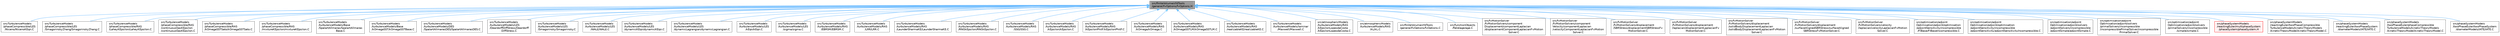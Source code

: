digraph "src/finiteVolume/cfdTools/general/fvOptions/fvOptions.H"
{
 // LATEX_PDF_SIZE
  bgcolor="transparent";
  edge [fontname=Helvetica,fontsize=10,labelfontname=Helvetica,labelfontsize=10];
  node [fontname=Helvetica,fontsize=10,shape=box,height=0.2,width=0.4];
  Node1 [id="Node000001",label="src/finiteVolume/cfdTools\l/general/fvOptions/fvOptions.H",height=0.2,width=0.4,color="gray40", fillcolor="grey60", style="filled", fontcolor="black",tooltip=" "];
  Node1 -> Node2 [id="edge1_Node000001_Node000002",dir="back",color="steelblue1",style="solid",tooltip=" "];
  Node2 [id="Node000002",label="src/TurbulenceModels\l/phaseCompressible/LES\l/Niceno/NicenoKEqn.C",height=0.2,width=0.4,color="grey40", fillcolor="white", style="filled",URL="$NicenoKEqn_8C.html",tooltip=" "];
  Node1 -> Node3 [id="edge2_Node000001_Node000003",dir="back",color="steelblue1",style="solid",tooltip=" "];
  Node3 [id="Node000003",label="src/TurbulenceModels\l/phaseCompressible/LES\l/SmagorinskyZhang/SmagorinskyZhang.C",height=0.2,width=0.4,color="grey40", fillcolor="white", style="filled",URL="$SmagorinskyZhang_8C.html",tooltip=" "];
  Node1 -> Node4 [id="edge3_Node000001_Node000004",dir="back",color="steelblue1",style="solid",tooltip=" "];
  Node4 [id="Node000004",label="src/TurbulenceModels\l/phaseCompressible/RAS\l/LaheyKEpsilon/LaheyKEpsilon.C",height=0.2,width=0.4,color="grey40", fillcolor="white", style="filled",URL="$LaheyKEpsilon_8C.html",tooltip=" "];
  Node1 -> Node5 [id="edge4_Node000001_Node000005",dir="back",color="steelblue1",style="solid",tooltip=" "];
  Node5 [id="Node000005",label="src/TurbulenceModels\l/phaseCompressible/RAS\l/continuousGasKEpsilon\l/continuousGasKEpsilon.C",height=0.2,width=0.4,color="grey40", fillcolor="white", style="filled",URL="$continuousGasKEpsilon_8C.html",tooltip=" "];
  Node1 -> Node6 [id="edge5_Node000001_Node000006",dir="back",color="steelblue1",style="solid",tooltip=" "];
  Node6 [id="Node000006",label="src/TurbulenceModels\l/phaseCompressible/RAS\l/kOmegaSSTSato/kOmegaSSTSato.C",height=0.2,width=0.4,color="grey40", fillcolor="white", style="filled",URL="$kOmegaSSTSato_8C.html",tooltip=" "];
  Node1 -> Node7 [id="edge6_Node000001_Node000007",dir="back",color="steelblue1",style="solid",tooltip=" "];
  Node7 [id="Node000007",label="src/TurbulenceModels\l/phaseCompressible/RAS\l/mixtureKEpsilon/mixtureKEpsilon.C",height=0.2,width=0.4,color="grey40", fillcolor="white", style="filled",URL="$mixtureKEpsilon_8C.html",tooltip=" "];
  Node1 -> Node8 [id="edge7_Node000001_Node000008",dir="back",color="steelblue1",style="solid",tooltip=" "];
  Node8 [id="Node000008",label="src/TurbulenceModels\l/turbulenceModels/Base\l/SpalartAllmaras/SpalartAllmaras\lBase.C",height=0.2,width=0.4,color="grey40", fillcolor="white", style="filled",URL="$SpalartAllmarasBase_8C.html",tooltip=" "];
  Node1 -> Node9 [id="edge8_Node000001_Node000009",dir="back",color="steelblue1",style="solid",tooltip=" "];
  Node9 [id="Node000009",label="src/TurbulenceModels\l/turbulenceModels/Base\l/kOmegaSST/kOmegaSSTBase.C",height=0.2,width=0.4,color="grey40", fillcolor="white", style="filled",URL="$kOmegaSSTBase_8C.html",tooltip=" "];
  Node1 -> Node10 [id="edge9_Node000001_Node000010",dir="back",color="steelblue1",style="solid",tooltip=" "];
  Node10 [id="Node000010",label="src/TurbulenceModels\l/turbulenceModels/DES\l/SpalartAllmarasDES/SpalartAllmarasDES.C",height=0.2,width=0.4,color="grey40", fillcolor="white", style="filled",URL="$SpalartAllmarasDES_8C.html",tooltip=" "];
  Node1 -> Node11 [id="edge10_Node000001_Node000011",dir="back",color="steelblue1",style="solid",tooltip=" "];
  Node11 [id="Node000011",label="src/TurbulenceModels\l/turbulenceModels/LES\l/DeardorffDiffStress/Deardorff\lDiffStress.C",height=0.2,width=0.4,color="grey40", fillcolor="white", style="filled",URL="$DeardorffDiffStress_8C.html",tooltip=" "];
  Node1 -> Node12 [id="edge11_Node000001_Node000012",dir="back",color="steelblue1",style="solid",tooltip=" "];
  Node12 [id="Node000012",label="src/TurbulenceModels\l/turbulenceModels/LES\l/Smagorinsky/Smagorinsky.C",height=0.2,width=0.4,color="grey40", fillcolor="white", style="filled",URL="$Smagorinsky_8C.html",tooltip=" "];
  Node1 -> Node13 [id="edge12_Node000001_Node000013",dir="back",color="steelblue1",style="solid",tooltip=" "];
  Node13 [id="Node000013",label="src/TurbulenceModels\l/turbulenceModels/LES\l/WALE/WALE.C",height=0.2,width=0.4,color="grey40", fillcolor="white", style="filled",URL="$WALE_8C.html",tooltip=" "];
  Node1 -> Node14 [id="edge13_Node000001_Node000014",dir="back",color="steelblue1",style="solid",tooltip=" "];
  Node14 [id="Node000014",label="src/TurbulenceModels\l/turbulenceModels/LES\l/dynamicKEqn/dynamicKEqn.C",height=0.2,width=0.4,color="grey40", fillcolor="white", style="filled",URL="$dynamicKEqn_8C.html",tooltip=" "];
  Node1 -> Node15 [id="edge14_Node000001_Node000015",dir="back",color="steelblue1",style="solid",tooltip=" "];
  Node15 [id="Node000015",label="src/TurbulenceModels\l/turbulenceModels/LES\l/dynamicLagrangian/dynamicLagrangian.C",height=0.2,width=0.4,color="grey40", fillcolor="white", style="filled",URL="$dynamicLagrangian_8C.html",tooltip=" "];
  Node1 -> Node16 [id="edge15_Node000001_Node000016",dir="back",color="steelblue1",style="solid",tooltip=" "];
  Node16 [id="Node000016",label="src/TurbulenceModels\l/turbulenceModels/LES\l/kEqn/kEqn.C",height=0.2,width=0.4,color="grey40", fillcolor="white", style="filled",URL="$kEqn_8C.html",tooltip=" "];
  Node1 -> Node17 [id="edge16_Node000001_Node000017",dir="back",color="steelblue1",style="solid",tooltip=" "];
  Node17 [id="Node000017",label="src/TurbulenceModels\l/turbulenceModels/LES\l/sigma/sigma.C",height=0.2,width=0.4,color="grey40", fillcolor="white", style="filled",URL="$sigma_8C.html",tooltip=" "];
  Node1 -> Node18 [id="edge17_Node000001_Node000018",dir="back",color="steelblue1",style="solid",tooltip=" "];
  Node18 [id="Node000018",label="src/TurbulenceModels\l/turbulenceModels/RAS\l/EBRSM/EBRSM.C",height=0.2,width=0.4,color="grey40", fillcolor="white", style="filled",URL="$EBRSM_8C.html",tooltip=" "];
  Node1 -> Node19 [id="edge18_Node000001_Node000019",dir="back",color="steelblue1",style="solid",tooltip=" "];
  Node19 [id="Node000019",label="src/TurbulenceModels\l/turbulenceModels/RAS\l/LRR/LRR.C",height=0.2,width=0.4,color="grey40", fillcolor="white", style="filled",URL="$LRR_8C.html",tooltip=" "];
  Node1 -> Node20 [id="edge19_Node000001_Node000020",dir="back",color="steelblue1",style="solid",tooltip=" "];
  Node20 [id="Node000020",label="src/TurbulenceModels\l/turbulenceModels/RAS\l/LaunderSharmaKE/LaunderSharmaKE.C",height=0.2,width=0.4,color="grey40", fillcolor="white", style="filled",URL="$TurbulenceModels_2turbulenceModels_2RAS_2LaunderSharmaKE_2LaunderSharmaKE_8C.html",tooltip=" "];
  Node1 -> Node21 [id="edge20_Node000001_Node000021",dir="back",color="steelblue1",style="solid",tooltip=" "];
  Node21 [id="Node000021",label="src/TurbulenceModels\l/turbulenceModels/RAS\l/RNGkEpsilon/RNGkEpsilon.C",height=0.2,width=0.4,color="grey40", fillcolor="white", style="filled",URL="$RNGkEpsilon_8C.html",tooltip=" "];
  Node1 -> Node22 [id="edge21_Node000001_Node000022",dir="back",color="steelblue1",style="solid",tooltip=" "];
  Node22 [id="Node000022",label="src/TurbulenceModels\l/turbulenceModels/RAS\l/SSG/SSG.C",height=0.2,width=0.4,color="grey40", fillcolor="white", style="filled",URL="$SSG_8C.html",tooltip=" "];
  Node1 -> Node23 [id="edge22_Node000001_Node000023",dir="back",color="steelblue1",style="solid",tooltip=" "];
  Node23 [id="Node000023",label="src/TurbulenceModels\l/turbulenceModels/RAS\l/kEpsilon/kEpsilon.C",height=0.2,width=0.4,color="grey40", fillcolor="white", style="filled",URL="$TurbulenceModels_2turbulenceModels_2RAS_2kEpsilon_2kEpsilon_8C.html",tooltip=" "];
  Node1 -> Node24 [id="edge23_Node000001_Node000024",dir="back",color="steelblue1",style="solid",tooltip=" "];
  Node24 [id="Node000024",label="src/TurbulenceModels\l/turbulenceModels/RAS\l/kEpsilonPhitF/kEpsilonPhitF.C",height=0.2,width=0.4,color="grey40", fillcolor="white", style="filled",URL="$kEpsilonPhitF_8C.html",tooltip=" "];
  Node1 -> Node25 [id="edge24_Node000001_Node000025",dir="back",color="steelblue1",style="solid",tooltip=" "];
  Node25 [id="Node000025",label="src/TurbulenceModels\l/turbulenceModels/RAS\l/kOmega/kOmega.C",height=0.2,width=0.4,color="grey40", fillcolor="white", style="filled",URL="$kOmega_8C.html",tooltip=" "];
  Node1 -> Node26 [id="edge25_Node000001_Node000026",dir="back",color="steelblue1",style="solid",tooltip=" "];
  Node26 [id="Node000026",label="src/TurbulenceModels\l/turbulenceModels/RAS\l/kOmegaSSTLM/kOmegaSSTLM.C",height=0.2,width=0.4,color="grey40", fillcolor="white", style="filled",URL="$kOmegaSSTLM_8C.html",tooltip=" "];
  Node1 -> Node27 [id="edge26_Node000001_Node000027",dir="back",color="steelblue1",style="solid",tooltip=" "];
  Node27 [id="Node000027",label="src/TurbulenceModels\l/turbulenceModels/RAS\l/realizableKE/realizableKE.C",height=0.2,width=0.4,color="grey40", fillcolor="white", style="filled",URL="$realizableKE_8C.html",tooltip=" "];
  Node1 -> Node28 [id="edge27_Node000001_Node000028",dir="back",color="steelblue1",style="solid",tooltip=" "];
  Node28 [id="Node000028",label="src/TurbulenceModels\l/turbulenceModels/laminar\l/Maxwell/Maxwell.C",height=0.2,width=0.4,color="grey40", fillcolor="white", style="filled",URL="$Maxwell_8C.html",tooltip=" "];
  Node1 -> Node29 [id="edge28_Node000001_Node000029",dir="back",color="steelblue1",style="solid",tooltip=" "];
  Node29 [id="Node000029",label="src/atmosphericModels\l/turbulenceModels/RAS\l/kEpsilonLopesdaCosta\l/kEpsilonLopesdaCosta.C",height=0.2,width=0.4,color="grey40", fillcolor="white", style="filled",URL="$kEpsilonLopesdaCosta_8C.html",tooltip=" "];
  Node1 -> Node30 [id="edge29_Node000001_Node000030",dir="back",color="steelblue1",style="solid",tooltip=" "];
  Node30 [id="Node000030",label="src/atmosphericModels\l/turbulenceModels/RAS\l/kL/kL.C",height=0.2,width=0.4,color="grey40", fillcolor="white", style="filled",URL="$kL_8C.html",tooltip=" "];
  Node1 -> Node31 [id="edge30_Node000001_Node000031",dir="back",color="steelblue1",style="solid",tooltip=" "];
  Node31 [id="Node000031",label="src/finiteVolume/cfdTools\l/general/fvOptions/fvOptions.C",height=0.2,width=0.4,color="grey40", fillcolor="white", style="filled",URL="$fvOptions_8C.html",tooltip=" "];
  Node1 -> Node32 [id="edge31_Node000001_Node000032",dir="back",color="steelblue1",style="solid",tooltip=" "];
  Node32 [id="Node000032",label="src/functionObjects\l/field/age/age.C",height=0.2,width=0.4,color="grey40", fillcolor="white", style="filled",URL="$age_8C.html",tooltip=" "];
  Node1 -> Node33 [id="edge32_Node000001_Node000033",dir="back",color="steelblue1",style="solid",tooltip=" "];
  Node33 [id="Node000033",label="src/fvMotionSolver\l/fvMotionSolvers/component\lDisplacement/componentLaplacian\l/displacementComponentLaplacianFvMotion\lSolver.C",height=0.2,width=0.4,color="grey40", fillcolor="white", style="filled",URL="$displacementComponentLaplacianFvMotionSolver_8C.html",tooltip=" "];
  Node1 -> Node34 [id="edge33_Node000001_Node000034",dir="back",color="steelblue1",style="solid",tooltip=" "];
  Node34 [id="Node000034",label="src/fvMotionSolver\l/fvMotionSolvers/component\lVelocity/componentLaplacian\l/velocityComponentLaplacianFvMotion\lSolver.C",height=0.2,width=0.4,color="grey40", fillcolor="white", style="filled",URL="$velocityComponentLaplacianFvMotionSolver_8C.html",tooltip=" "];
  Node1 -> Node35 [id="edge34_Node000001_Node000035",dir="back",color="steelblue1",style="solid",tooltip=" "];
  Node35 [id="Node000035",label="src/fvMotionSolver\l/fvMotionSolvers/displacement\l/SBRStress/displacementSBRStressFv\lMotionSolver.C",height=0.2,width=0.4,color="grey40", fillcolor="white", style="filled",URL="$displacementSBRStressFvMotionSolver_8C.html",tooltip=" "];
  Node1 -> Node36 [id="edge35_Node000001_Node000036",dir="back",color="steelblue1",style="solid",tooltip=" "];
  Node36 [id="Node000036",label="src/fvMotionSolver\l/fvMotionSolvers/displacement\l/laplacian/displacementLaplacianFv\lMotionSolver.C",height=0.2,width=0.4,color="grey40", fillcolor="white", style="filled",URL="$displacementLaplacianFvMotionSolver_8C.html",tooltip=" "];
  Node1 -> Node37 [id="edge36_Node000001_Node000037",dir="back",color="steelblue1",style="solid",tooltip=" "];
  Node37 [id="Node000037",label="src/fvMotionSolver\l/fvMotionSolvers/displacement\l/solidBodyDisplacementLaplacian\l/solidBodyDisplacementLaplacianFvMotion\lSolver.C",height=0.2,width=0.4,color="grey40", fillcolor="white", style="filled",URL="$solidBodyDisplacementLaplacianFvMotionSolver_8C.html",tooltip=" "];
  Node1 -> Node38 [id="edge37_Node000001_Node000038",dir="back",color="steelblue1",style="solid",tooltip=" "];
  Node38 [id="Node000038",label="src/fvMotionSolver\l/fvMotionSolvers/displacement\l/surfaceAlignedSBRStress/surfaceAligned\lSBRStressFvMotionSolver.C",height=0.2,width=0.4,color="grey40", fillcolor="white", style="filled",URL="$surfaceAlignedSBRStressFvMotionSolver_8C.html",tooltip=" "];
  Node1 -> Node39 [id="edge38_Node000001_Node000039",dir="back",color="steelblue1",style="solid",tooltip=" "];
  Node39 [id="Node000039",label="src/fvMotionSolver\l/fvMotionSolvers/velocity\l/laplacian/velocityLaplacianFvMotion\lSolver.C",height=0.2,width=0.4,color="grey40", fillcolor="white", style="filled",URL="$velocityLaplacianFvMotionSolver_8C.html",tooltip=" "];
  Node1 -> Node40 [id="edge39_Node000001_Node000040",dir="back",color="steelblue1",style="solid",tooltip=" "];
  Node40 [id="Node000040",label="src/optimisation/adjoint\lOptimisation/adjoint/optimisation\l/adjointSensitivity/incompressible\l/FIBase/FIBaseIncompressible.C",height=0.2,width=0.4,color="grey40", fillcolor="white", style="filled",URL="$FIBaseIncompressible_8C.html",tooltip=" "];
  Node1 -> Node41 [id="edge40_Node000001_Node000041",dir="back",color="steelblue1",style="solid",tooltip=" "];
  Node41 [id="Node000041",label="src/optimisation/adjoint\lOptimisation/adjoint/optimisation\l/adjointSensitivity/incompressible\l/adjointSensitivity/adjointSensitivityIncompressible.C",height=0.2,width=0.4,color="grey40", fillcolor="white", style="filled",URL="$adjointSensitivityIncompressible_8C.html",tooltip=" "];
  Node1 -> Node42 [id="edge41_Node000001_Node000042",dir="back",color="steelblue1",style="solid",tooltip=" "];
  Node42 [id="Node000042",label="src/optimisation/adjoint\lOptimisation/adjoint/solvers\l/adjointSolvers/incompressible\l/adjointSimple/adjointSimple.C",height=0.2,width=0.4,color="grey40", fillcolor="white", style="filled",URL="$adjointSimple_8C.html",tooltip=" "];
  Node1 -> Node43 [id="edge42_Node000001_Node000043",dir="back",color="steelblue1",style="solid",tooltip=" "];
  Node43 [id="Node000043",label="src/optimisation/adjoint\lOptimisation/adjoint/solvers\l/primalSolvers/incompressible\l/incompressiblePrimalSolver/incompressible\lPrimalSolver.C",height=0.2,width=0.4,color="grey40", fillcolor="white", style="filled",URL="$incompressiblePrimalSolver_8C.html",tooltip=" "];
  Node1 -> Node44 [id="edge43_Node000001_Node000044",dir="back",color="steelblue1",style="solid",tooltip=" "];
  Node44 [id="Node000044",label="src/optimisation/adjoint\lOptimisation/adjoint/solvers\l/primalSolvers/incompressible\l/simple/simple.C",height=0.2,width=0.4,color="grey40", fillcolor="white", style="filled",URL="$src_2optimisation_2adjointOptimisation_2adjoint_2solvers_2primalSolvers_2incompressible_2simple_2simple_8C.html",tooltip=" "];
  Node1 -> Node45 [id="edge44_Node000001_Node000045",dir="back",color="steelblue1",style="solid",tooltip=" "];
  Node45 [id="Node000045",label="src/phaseSystemModels\l/reactingEuler/multiphaseSystem\l/phaseSystem/phaseSystem.H",height=0.2,width=0.4,color="red", fillcolor="#FFF0F0", style="filled",URL="$phaseSystem_8H.html",tooltip=" "];
  Node1 -> Node107 [id="edge45_Node000001_Node000107",dir="back",color="steelblue1",style="solid",tooltip=" "];
  Node107 [id="Node000107",label="src/phaseSystemModels\l/reactingEuler/twoPhaseCompressible\lTurbulenceModels/kineticTheoryModels\l/kineticTheoryModel/kineticTheoryModel.C",height=0.2,width=0.4,color="grey40", fillcolor="white", style="filled",URL="$reactingEuler_2twoPhaseCompressibleTurbulenceModels_2kineticTheoryModels_2kineticTheoryModel_2kineticTheoryModel_8C.html",tooltip=" "];
  Node1 -> Node108 [id="edge46_Node000001_Node000108",dir="back",color="steelblue1",style="solid",tooltip=" "];
  Node108 [id="Node000108",label="src/phaseSystemModels\l/reactingEuler/twoPhaseSystem\l/diameterModels/IATE/IATE.C",height=0.2,width=0.4,color="grey40", fillcolor="white", style="filled",URL="$reactingEuler_2twoPhaseSystem_2diameterModels_2IATE_2IATE_8C.html",tooltip=" "];
  Node1 -> Node109 [id="edge47_Node000001_Node000109",dir="back",color="steelblue1",style="solid",tooltip=" "];
  Node109 [id="Node000109",label="src/phaseSystemModels\l/twoPhaseEuler/phaseCompressible\lTurbulenceModels/kineticTheoryModels\l/kineticTheoryModel/kineticTheoryModel.C",height=0.2,width=0.4,color="grey40", fillcolor="white", style="filled",URL="$twoPhaseEuler_2phaseCompressibleTurbulenceModels_2kineticTheoryModels_2kineticTheoryModel_2kineticTheoryModel_8C.html",tooltip=" "];
  Node1 -> Node110 [id="edge48_Node000001_Node000110",dir="back",color="steelblue1",style="solid",tooltip=" "];
  Node110 [id="Node000110",label="src/phaseSystemModels\l/twoPhaseEuler/twoPhaseSystem\l/diameterModels/IATE/IATE.C",height=0.2,width=0.4,color="grey40", fillcolor="white", style="filled",URL="$twoPhaseEuler_2twoPhaseSystem_2diameterModels_2IATE_2IATE_8C.html",tooltip=" "];
}
